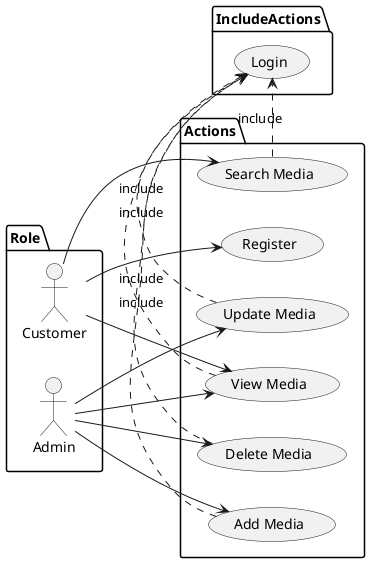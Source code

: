 @startuml
'https://plantuml.com/use-case-diagram


left to right direction

package Role{
    actor Customer as C
    actor Admin as A
}

package Actions{
    usecase "Register" as R
    usecase "Add Media" as AM
    usecase "Update Media" as UM
    usecase "Delete Media" as DM
    usecase "View Media" as VM
    usecase "Search Media" as SM

}

package IncludeActions{

    usecase "Login" as LL


}

C --> (R)
C --> (VM)
A --> (VM)
A --> (AM)
A --> (UM)
A --> (DM)
C --> (SM)


(VM) .> (LL):include
(AM) .> (LL):include
(UM) .> (LL):include
(DM) .> (LL):include
(SM) .> (LL):include



@enduml